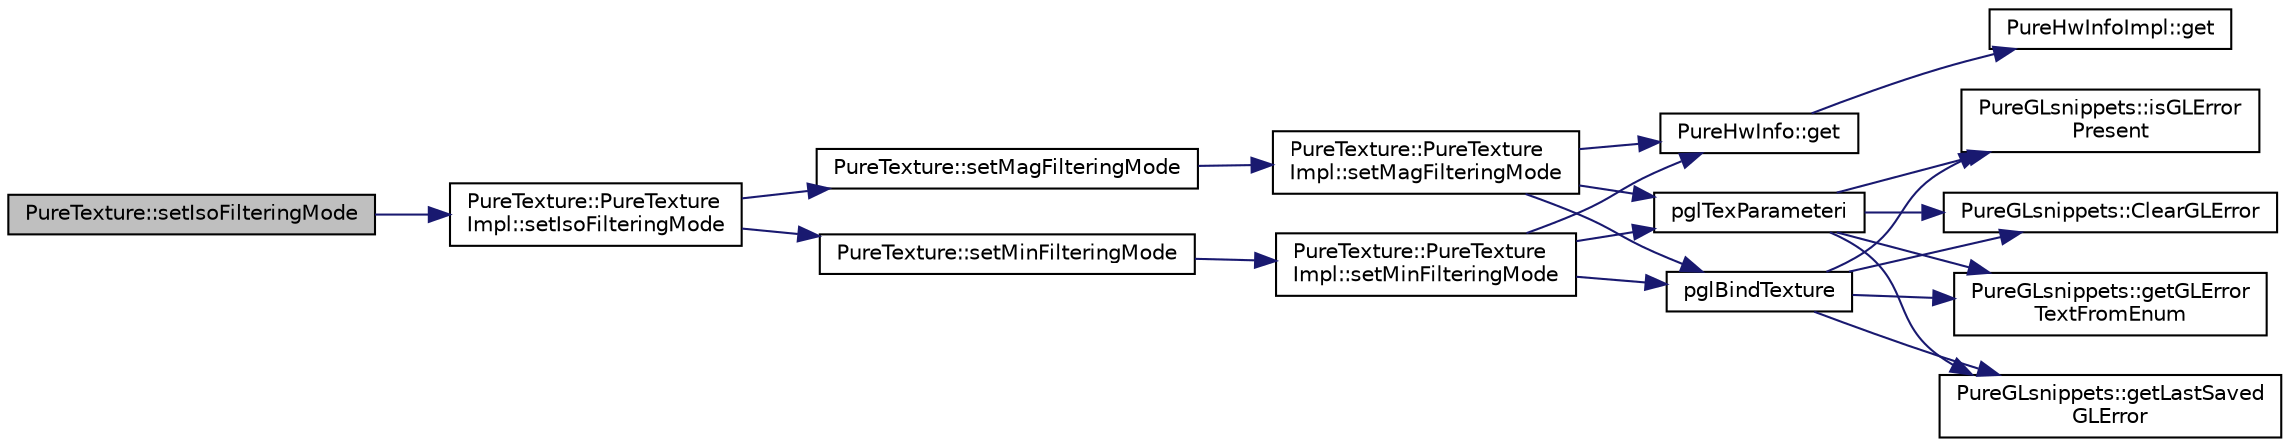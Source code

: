 digraph "PureTexture::setIsoFilteringMode"
{
 // LATEX_PDF_SIZE
  edge [fontname="Helvetica",fontsize="10",labelfontname="Helvetica",labelfontsize="10"];
  node [fontname="Helvetica",fontsize="10",shape=record];
  rankdir="LR";
  Node1 [label="PureTexture::setIsoFilteringMode",height=0.2,width=0.4,color="black", fillcolor="grey75", style="filled", fontcolor="black",tooltip="Sets the isotropic filtering modes."];
  Node1 -> Node2 [color="midnightblue",fontsize="10",style="solid",fontname="Helvetica"];
  Node2 [label="PureTexture::PureTexture\lImpl::setIsoFilteringMode",height=0.2,width=0.4,color="black", fillcolor="white", style="filled",URL="$class_pure_texture_1_1_pure_texture_impl.html#a8769884a28b6c9950071ad4d35a6da8f",tooltip=" "];
  Node2 -> Node3 [color="midnightblue",fontsize="10",style="solid",fontname="Helvetica"];
  Node3 [label="PureTexture::setMagFilteringMode",height=0.2,width=0.4,color="black", fillcolor="white", style="filled",URL="$class_pure_texture.html#a40659910b82eec2719826a771ff2f2b0",tooltip="Sets the isotropic filtering mode when zooming in (1 texel > 1 pixel)."];
  Node3 -> Node4 [color="midnightblue",fontsize="10",style="solid",fontname="Helvetica"];
  Node4 [label="PureTexture::PureTexture\lImpl::setMagFilteringMode",height=0.2,width=0.4,color="black", fillcolor="white", style="filled",URL="$class_pure_texture_1_1_pure_texture_impl.html#aedbf4341cd2823d890457693e6f499cb",tooltip=" "];
  Node4 -> Node5 [color="midnightblue",fontsize="10",style="solid",fontname="Helvetica"];
  Node5 [label="PureHwInfo::get",height=0.2,width=0.4,color="black", fillcolor="white", style="filled",URL="$class_pure_hw_info.html#a5d801d548489e9f6c9a3485b8979af3f",tooltip="Gets the singleton instance."];
  Node5 -> Node6 [color="midnightblue",fontsize="10",style="solid",fontname="Helvetica"];
  Node6 [label="PureHwInfoImpl::get",height=0.2,width=0.4,color="black", fillcolor="white", style="filled",URL="$class_pure_hw_info_impl.html#a54faedd6ce3a5750139d457f4a8a22f2",tooltip="Gets the singleton instance."];
  Node4 -> Node7 [color="midnightblue",fontsize="10",style="solid",fontname="Helvetica"];
  Node7 [label="pglBindTexture",height=0.2,width=0.4,color="black", fillcolor="white", style="filled",URL="$_pure_g_lsafe_funcs_8cpp.html#a81dc93b65713c5209fc08c6cb66cfae3",tooltip=" "];
  Node7 -> Node8 [color="midnightblue",fontsize="10",style="solid",fontname="Helvetica"];
  Node8 [label="PureGLsnippets::ClearGLError",height=0.2,width=0.4,color="black", fillcolor="white", style="filled",URL="$class_pure_g_lsnippets.html#a861a8137e889cc2e6dd0b81eee84a6c3",tooltip="Clears GL error state."];
  Node7 -> Node9 [color="midnightblue",fontsize="10",style="solid",fontname="Helvetica"];
  Node9 [label="PureGLsnippets::getGLError\lTextFromEnum",height=0.2,width=0.4,color="black", fillcolor="white", style="filled",URL="$class_pure_g_lsnippets.html#ac9c5e3570d082ea2c1f51b185e238641",tooltip="Gets the string representation of the given GL error."];
  Node7 -> Node10 [color="midnightblue",fontsize="10",style="solid",fontname="Helvetica"];
  Node10 [label="PureGLsnippets::getLastSaved\lGLError",height=0.2,width=0.4,color="black", fillcolor="white", style="filled",URL="$class_pure_g_lsnippets.html#a65daf410252a99c8a322fea26bd4caf1",tooltip="Gets the last saved GL error."];
  Node7 -> Node11 [color="midnightblue",fontsize="10",style="solid",fontname="Helvetica"];
  Node11 [label="PureGLsnippets::isGLError\lPresent",height=0.2,width=0.4,color="black", fillcolor="white", style="filled",URL="$class_pure_g_lsnippets.html#a9901675747b09835eb82ddbad3a91fa5",tooltip="Gets whether there is an error in OpenGL or not."];
  Node4 -> Node12 [color="midnightblue",fontsize="10",style="solid",fontname="Helvetica"];
  Node12 [label="pglTexParameteri",height=0.2,width=0.4,color="black", fillcolor="white", style="filled",URL="$_pure_g_lsafe_funcs_8cpp.html#aad495152c9a97080f402540bfc18c591",tooltip=" "];
  Node12 -> Node8 [color="midnightblue",fontsize="10",style="solid",fontname="Helvetica"];
  Node12 -> Node9 [color="midnightblue",fontsize="10",style="solid",fontname="Helvetica"];
  Node12 -> Node10 [color="midnightblue",fontsize="10",style="solid",fontname="Helvetica"];
  Node12 -> Node11 [color="midnightblue",fontsize="10",style="solid",fontname="Helvetica"];
  Node2 -> Node13 [color="midnightblue",fontsize="10",style="solid",fontname="Helvetica"];
  Node13 [label="PureTexture::setMinFilteringMode",height=0.2,width=0.4,color="black", fillcolor="white", style="filled",URL="$class_pure_texture.html#a8ee58fe933b366264c96147640566099",tooltip="Sets the isotropic filtering mode when zooming out (1 texel < 1 pixel)."];
  Node13 -> Node14 [color="midnightblue",fontsize="10",style="solid",fontname="Helvetica"];
  Node14 [label="PureTexture::PureTexture\lImpl::setMinFilteringMode",height=0.2,width=0.4,color="black", fillcolor="white", style="filled",URL="$class_pure_texture_1_1_pure_texture_impl.html#aae03bd84ec46e994ad8596eb75d19e60",tooltip=" "];
  Node14 -> Node5 [color="midnightblue",fontsize="10",style="solid",fontname="Helvetica"];
  Node14 -> Node7 [color="midnightblue",fontsize="10",style="solid",fontname="Helvetica"];
  Node14 -> Node12 [color="midnightblue",fontsize="10",style="solid",fontname="Helvetica"];
}
